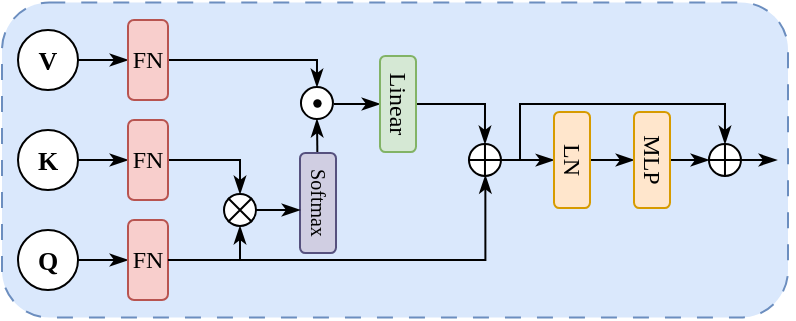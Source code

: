<mxfile version="26.1.1">
  <diagram name="第 1 页" id="IwsUlqprveQ5Fm9F_jFR">
    <mxGraphModel dx="517" dy="257" grid="1" gridSize="10" guides="1" tooltips="1" connect="1" arrows="1" fold="1" page="1" pageScale="1" pageWidth="827" pageHeight="1169" math="0" shadow="0">
      <root>
        <mxCell id="0" />
        <mxCell id="1" parent="0" />
        <mxCell id="uOTj7jRji0M_4ZIJ3NGh-1" value="" style="rounded=1;whiteSpace=wrap;html=1;fillColor=#dae8fc;fontFamily=Times New Roman;strokeColor=#6c8ebf;dashed=1;dashPattern=8 8;" vertex="1" parent="1">
          <mxGeometry x="197" y="256.25" width="393" height="157.5" as="geometry" />
        </mxCell>
        <mxCell id="uOTj7jRji0M_4ZIJ3NGh-2" style="edgeStyle=orthogonalEdgeStyle;rounded=0;orthogonalLoop=1;jettySize=auto;html=1;entryX=0;entryY=0.5;entryDx=0;entryDy=0;endArrow=classicThin;endFill=1;fontFamily=Times New Roman;" edge="1" parent="1" source="uOTj7jRji0M_4ZIJ3NGh-3" target="uOTj7jRji0M_4ZIJ3NGh-10">
          <mxGeometry relative="1" as="geometry" />
        </mxCell>
        <mxCell id="uOTj7jRji0M_4ZIJ3NGh-3" value="V" style="ellipse;whiteSpace=wrap;html=1;aspect=fixed;fontFamily=Times New Roman;fontStyle=1;fontSize=13;" vertex="1" parent="1">
          <mxGeometry x="205" y="270" width="30" height="30" as="geometry" />
        </mxCell>
        <mxCell id="uOTj7jRji0M_4ZIJ3NGh-4" style="edgeStyle=orthogonalEdgeStyle;shape=connector;rounded=0;orthogonalLoop=1;jettySize=auto;html=1;entryX=0;entryY=0.5;entryDx=0;entryDy=0;strokeColor=default;align=center;verticalAlign=middle;fontFamily=Times New Roman;fontSize=11;fontColor=default;labelBackgroundColor=default;endArrow=classicThin;endFill=1;" edge="1" parent="1" source="uOTj7jRji0M_4ZIJ3NGh-5" target="uOTj7jRji0M_4ZIJ3NGh-12">
          <mxGeometry relative="1" as="geometry" />
        </mxCell>
        <mxCell id="uOTj7jRji0M_4ZIJ3NGh-5" value="K" style="ellipse;whiteSpace=wrap;html=1;aspect=fixed;fontFamily=Times New Roman;fontStyle=1;fontSize=13;" vertex="1" parent="1">
          <mxGeometry x="205" y="320" width="30" height="30" as="geometry" />
        </mxCell>
        <mxCell id="uOTj7jRji0M_4ZIJ3NGh-6" style="edgeStyle=orthogonalEdgeStyle;shape=connector;rounded=0;orthogonalLoop=1;jettySize=auto;html=1;entryX=0;entryY=0.5;entryDx=0;entryDy=0;strokeColor=default;align=center;verticalAlign=middle;fontFamily=Times New Roman;fontSize=11;fontColor=default;labelBackgroundColor=default;endArrow=classicThin;endFill=1;" edge="1" parent="1" source="uOTj7jRji0M_4ZIJ3NGh-7" target="uOTj7jRji0M_4ZIJ3NGh-14">
          <mxGeometry relative="1" as="geometry" />
        </mxCell>
        <mxCell id="uOTj7jRji0M_4ZIJ3NGh-7" value="Q" style="ellipse;whiteSpace=wrap;html=1;aspect=fixed;fontFamily=Times New Roman;fontStyle=1;fontSize=13;" vertex="1" parent="1">
          <mxGeometry x="205" y="370" width="30" height="30" as="geometry" />
        </mxCell>
        <mxCell id="uOTj7jRji0M_4ZIJ3NGh-9" style="edgeStyle=orthogonalEdgeStyle;shape=connector;rounded=0;orthogonalLoop=1;jettySize=auto;html=1;entryX=0.5;entryY=0;entryDx=0;entryDy=0;strokeColor=default;align=center;verticalAlign=middle;fontFamily=Helvetica;fontSize=11;fontColor=default;labelBackgroundColor=default;endArrow=classicThin;endFill=1;" edge="1" parent="1" source="uOTj7jRji0M_4ZIJ3NGh-10" target="uOTj7jRji0M_4ZIJ3NGh-40">
          <mxGeometry relative="1" as="geometry">
            <Array as="points">
              <mxPoint x="354" y="285" />
            </Array>
          </mxGeometry>
        </mxCell>
        <mxCell id="uOTj7jRji0M_4ZIJ3NGh-10" value="FN" style="rounded=1;whiteSpace=wrap;html=1;fontFamily=Times New Roman;fillColor=#f8cecc;strokeColor=#b85450;" vertex="1" parent="1">
          <mxGeometry x="260" y="265" width="20" height="40" as="geometry" />
        </mxCell>
        <mxCell id="uOTj7jRji0M_4ZIJ3NGh-11" style="edgeStyle=orthogonalEdgeStyle;shape=connector;rounded=0;orthogonalLoop=1;jettySize=auto;html=1;entryX=0.5;entryY=0;entryDx=0;entryDy=0;strokeColor=default;align=center;verticalAlign=middle;fontFamily=Times New Roman;fontSize=11;fontColor=default;labelBackgroundColor=default;endArrow=classicThin;endFill=1;" edge="1" parent="1" source="uOTj7jRji0M_4ZIJ3NGh-12" target="uOTj7jRji0M_4ZIJ3NGh-26">
          <mxGeometry relative="1" as="geometry">
            <mxPoint x="316" y="350" as="targetPoint" />
            <Array as="points">
              <mxPoint x="316" y="335" />
            </Array>
          </mxGeometry>
        </mxCell>
        <mxCell id="uOTj7jRji0M_4ZIJ3NGh-12" value="FN" style="rounded=1;whiteSpace=wrap;html=1;fontFamily=Times New Roman;fillColor=#f8cecc;strokeColor=#b85450;" vertex="1" parent="1">
          <mxGeometry x="260" y="315" width="20" height="40" as="geometry" />
        </mxCell>
        <mxCell id="uOTj7jRji0M_4ZIJ3NGh-13" style="edgeStyle=orthogonalEdgeStyle;shape=connector;rounded=0;orthogonalLoop=1;jettySize=auto;html=1;entryX=0.5;entryY=1;entryDx=0;entryDy=0;strokeColor=default;align=center;verticalAlign=middle;fontFamily=Times New Roman;fontSize=11;fontColor=default;labelBackgroundColor=default;endArrow=classicThin;endFill=1;" edge="1" parent="1" source="uOTj7jRji0M_4ZIJ3NGh-14" target="uOTj7jRji0M_4ZIJ3NGh-26">
          <mxGeometry relative="1" as="geometry">
            <mxPoint x="316" y="370" as="targetPoint" />
            <Array as="points">
              <mxPoint x="316" y="385" />
            </Array>
          </mxGeometry>
        </mxCell>
        <mxCell id="uOTj7jRji0M_4ZIJ3NGh-14" value="FN" style="rounded=1;whiteSpace=wrap;html=1;fontFamily=Times New Roman;fillColor=#f8cecc;strokeColor=#b85450;" vertex="1" parent="1">
          <mxGeometry x="260" y="365" width="20" height="40" as="geometry" />
        </mxCell>
        <mxCell id="uOTj7jRji0M_4ZIJ3NGh-15" style="shape=connector;rounded=0;orthogonalLoop=1;jettySize=auto;html=1;entryX=0.5;entryY=1;entryDx=0;entryDy=0;strokeColor=default;align=center;verticalAlign=middle;fontFamily=Helvetica;fontSize=11;fontColor=default;labelBackgroundColor=default;endArrow=classicThin;endFill=1;" edge="1" parent="1" source="uOTj7jRji0M_4ZIJ3NGh-16" target="uOTj7jRji0M_4ZIJ3NGh-40">
          <mxGeometry relative="1" as="geometry" />
        </mxCell>
        <mxCell id="uOTj7jRji0M_4ZIJ3NGh-16" value="Softmax" style="rounded=1;whiteSpace=wrap;html=1;horizontal=0;flipV=0;flipH=0;rotation=-180;fontFamily=Times New Roman;fillColor=#d0cee2;strokeColor=#56517e;spacingTop=-2;fontSize=10;" vertex="1" parent="1">
          <mxGeometry x="346" y="331.5" width="18" height="50" as="geometry" />
        </mxCell>
        <mxCell id="uOTj7jRji0M_4ZIJ3NGh-17" style="shape=connector;rounded=0;orthogonalLoop=1;jettySize=auto;html=1;entryX=1;entryY=0.5;entryDx=0;entryDy=0;strokeColor=default;align=center;verticalAlign=middle;fontFamily=Times New Roman;fontSize=11;fontColor=default;labelBackgroundColor=default;endArrow=classicThin;endFill=1;exitX=1;exitY=0.5;exitDx=0;exitDy=0;" edge="1" parent="1" target="uOTj7jRji0M_4ZIJ3NGh-19">
          <mxGeometry relative="1" as="geometry">
            <mxPoint x="363" y="307" as="sourcePoint" />
            <mxPoint x="384.0" y="307" as="targetPoint" />
          </mxGeometry>
        </mxCell>
        <mxCell id="uOTj7jRji0M_4ZIJ3NGh-18" style="edgeStyle=orthogonalEdgeStyle;shape=connector;rounded=0;orthogonalLoop=1;jettySize=auto;html=1;entryX=0.5;entryY=0;entryDx=0;entryDy=0;strokeColor=default;align=center;verticalAlign=middle;fontFamily=Times New Roman;fontSize=11;fontColor=default;labelBackgroundColor=default;endArrow=classicThin;endFill=1;" edge="1" parent="1" source="uOTj7jRji0M_4ZIJ3NGh-19" target="uOTj7jRji0M_4ZIJ3NGh-31">
          <mxGeometry relative="1" as="geometry" />
        </mxCell>
        <mxCell id="uOTj7jRji0M_4ZIJ3NGh-19" value="Linear" style="rounded=1;whiteSpace=wrap;html=1;horizontal=0;rotation=-180;fontFamily=Times New Roman;fillColor=#d5e8d4;strokeColor=#82b366;" vertex="1" parent="1">
          <mxGeometry x="386" y="283" width="18" height="48" as="geometry" />
        </mxCell>
        <mxCell id="uOTj7jRji0M_4ZIJ3NGh-20" style="edgeStyle=orthogonalEdgeStyle;shape=connector;rounded=0;orthogonalLoop=1;jettySize=auto;html=1;entryX=1;entryY=0.5;entryDx=0;entryDy=0;strokeColor=default;align=center;verticalAlign=middle;fontFamily=Times New Roman;fontSize=11;fontColor=default;labelBackgroundColor=default;endArrow=classicThin;endFill=1;" edge="1" parent="1" target="uOTj7jRji0M_4ZIJ3NGh-22">
          <mxGeometry relative="1" as="geometry">
            <mxPoint x="446.0" y="335.014" as="sourcePoint" />
          </mxGeometry>
        </mxCell>
        <mxCell id="uOTj7jRji0M_4ZIJ3NGh-21" style="edgeStyle=orthogonalEdgeStyle;shape=connector;rounded=0;orthogonalLoop=1;jettySize=auto;html=1;entryX=1;entryY=0.5;entryDx=0;entryDy=0;strokeColor=default;align=center;verticalAlign=middle;fontFamily=Times New Roman;fontSize=11;fontColor=default;labelBackgroundColor=default;endArrow=classicThin;endFill=1;" edge="1" parent="1" source="uOTj7jRji0M_4ZIJ3NGh-22" target="uOTj7jRji0M_4ZIJ3NGh-24">
          <mxGeometry relative="1" as="geometry" />
        </mxCell>
        <mxCell id="uOTj7jRji0M_4ZIJ3NGh-22" value="LN" style="rounded=1;whiteSpace=wrap;html=1;fontFamily=Times New Roman;horizontal=0;rotation=-180;fillColor=#ffe6cc;strokeColor=#d79b00;" vertex="1" parent="1">
          <mxGeometry x="473" y="311" width="18" height="48" as="geometry" />
        </mxCell>
        <mxCell id="uOTj7jRji0M_4ZIJ3NGh-23" style="edgeStyle=orthogonalEdgeStyle;shape=connector;rounded=0;orthogonalLoop=1;jettySize=auto;html=1;entryX=0;entryY=0.5;entryDx=0;entryDy=0;strokeColor=default;align=center;verticalAlign=middle;fontFamily=Times New Roman;fontSize=11;fontColor=default;labelBackgroundColor=default;endArrow=classicThin;endFill=1;" edge="1" parent="1">
          <mxGeometry relative="1" as="geometry">
            <mxPoint x="531" y="335.0" as="sourcePoint" />
            <mxPoint x="550.48" y="335.0" as="targetPoint" />
          </mxGeometry>
        </mxCell>
        <mxCell id="uOTj7jRji0M_4ZIJ3NGh-24" value="MLP" style="rounded=1;whiteSpace=wrap;html=1;fontFamily=Times New Roman;horizontal=0;rotation=-180;fillColor=#ffe6cc;strokeColor=#d79b00;" vertex="1" parent="1">
          <mxGeometry x="513" y="311" width="18" height="48" as="geometry" />
        </mxCell>
        <mxCell id="uOTj7jRji0M_4ZIJ3NGh-25" value="" style="group;fontFamily=Times New Roman;" vertex="1" connectable="0" parent="1">
          <mxGeometry x="308" y="352" width="16" height="16" as="geometry" />
        </mxCell>
        <mxCell id="uOTj7jRji0M_4ZIJ3NGh-26" value="" style="ellipse;whiteSpace=wrap;html=1;aspect=fixed;fontFamily=Times New Roman;" vertex="1" parent="uOTj7jRji0M_4ZIJ3NGh-25">
          <mxGeometry width="16" height="16" as="geometry" />
        </mxCell>
        <mxCell id="uOTj7jRji0M_4ZIJ3NGh-27" value="" style="shape=umlDestroy;whiteSpace=wrap;html=1;strokeWidth=1;targetShapes=umlLifeline;fontFamily=Times New Roman;fontSize=11;fontColor=default;labelBackgroundColor=default;" vertex="1" parent="uOTj7jRji0M_4ZIJ3NGh-25">
          <mxGeometry x="2.004" y="2.004" width="12" height="12" as="geometry" />
        </mxCell>
        <mxCell id="uOTj7jRji0M_4ZIJ3NGh-30" style="edgeStyle=orthogonalEdgeStyle;shape=connector;rounded=0;orthogonalLoop=1;jettySize=auto;html=1;entryX=0.5;entryY=0;entryDx=0;entryDy=0;strokeColor=default;align=center;verticalAlign=middle;fontFamily=Times New Roman;fontSize=11;fontColor=default;labelBackgroundColor=default;endArrow=classicThin;endFill=1;" edge="1" parent="1" source="uOTj7jRji0M_4ZIJ3NGh-31" target="uOTj7jRji0M_4ZIJ3NGh-33">
          <mxGeometry relative="1" as="geometry">
            <Array as="points">
              <mxPoint x="456" y="335" />
              <mxPoint x="456" y="307" />
              <mxPoint x="558" y="307" />
            </Array>
          </mxGeometry>
        </mxCell>
        <mxCell id="uOTj7jRji0M_4ZIJ3NGh-31" value="" style="ellipse;whiteSpace=wrap;html=1;aspect=fixed;container=0;fontFamily=Times New Roman;" vertex="1" parent="1">
          <mxGeometry x="430.48" y="327" width="16" height="16" as="geometry" />
        </mxCell>
        <mxCell id="uOTj7jRji0M_4ZIJ3NGh-32" value="" style="shape=umlDestroy;whiteSpace=wrap;html=1;strokeWidth=1;targetShapes=umlLifeline;fontFamily=Times New Roman;fontSize=11;fontColor=default;labelBackgroundColor=default;container=0;rotation=45;" vertex="1" parent="1">
          <mxGeometry x="432.484" y="329" width="12" height="12" as="geometry" />
        </mxCell>
        <mxCell id="uOTj7jRji0M_4ZIJ3NGh-33" value="" style="ellipse;whiteSpace=wrap;html=1;aspect=fixed;container=0;fontFamily=Times New Roman;" vertex="1" parent="1">
          <mxGeometry x="550.48" y="327" width="16" height="16" as="geometry" />
        </mxCell>
        <mxCell id="uOTj7jRji0M_4ZIJ3NGh-34" value="" style="shape=umlDestroy;whiteSpace=wrap;html=1;strokeWidth=1;targetShapes=umlLifeline;fontFamily=Times New Roman;fontSize=11;fontColor=default;labelBackgroundColor=default;container=0;rotation=45;" vertex="1" parent="1">
          <mxGeometry x="552.484" y="329.004" width="12" height="12" as="geometry" />
        </mxCell>
        <mxCell id="uOTj7jRji0M_4ZIJ3NGh-35" style="edgeStyle=orthogonalEdgeStyle;shape=connector;rounded=0;orthogonalLoop=1;jettySize=auto;html=1;entryX=1;entryY=0.5;entryDx=0;entryDy=0;strokeColor=default;align=center;verticalAlign=middle;fontFamily=Times New Roman;fontSize=11;fontColor=default;labelBackgroundColor=default;endArrow=classicThin;endFill=1;" edge="1" parent="1">
          <mxGeometry relative="1" as="geometry">
            <mxPoint x="324.004" y="360" as="sourcePoint" />
            <mxPoint x="346" y="360" as="targetPoint" />
          </mxGeometry>
        </mxCell>
        <mxCell id="uOTj7jRji0M_4ZIJ3NGh-37" style="edgeStyle=orthogonalEdgeStyle;shape=connector;rounded=0;orthogonalLoop=1;jettySize=auto;html=1;entryX=0;entryY=0.5;entryDx=0;entryDy=0;strokeColor=default;align=center;verticalAlign=middle;fontFamily=Times New Roman;fontSize=11;fontColor=default;labelBackgroundColor=default;endArrow=classicThin;endFill=1;" edge="1" parent="1">
          <mxGeometry relative="1" as="geometry">
            <mxPoint x="565" y="335.0" as="sourcePoint" />
            <mxPoint x="584.48" y="335.0" as="targetPoint" />
          </mxGeometry>
        </mxCell>
        <mxCell id="uOTj7jRji0M_4ZIJ3NGh-38" style="edgeStyle=orthogonalEdgeStyle;shape=connector;rounded=0;orthogonalLoop=1;jettySize=auto;html=1;entryX=0.963;entryY=0.94;entryDx=0;entryDy=0;entryPerimeter=0;strokeColor=default;align=center;verticalAlign=middle;fontFamily=Helvetica;fontSize=11;fontColor=default;labelBackgroundColor=default;endArrow=classicThin;endFill=1;" edge="1" parent="1" source="uOTj7jRji0M_4ZIJ3NGh-14" target="uOTj7jRji0M_4ZIJ3NGh-32">
          <mxGeometry relative="1" as="geometry" />
        </mxCell>
        <mxCell id="uOTj7jRji0M_4ZIJ3NGh-39" value="" style="group;fontFamily=Times New Roman;" vertex="1" connectable="0" parent="1">
          <mxGeometry x="345.998" y="298.028" width="18.482" height="18.482" as="geometry" />
        </mxCell>
        <mxCell id="uOTj7jRji0M_4ZIJ3NGh-40" value="" style="ellipse;whiteSpace=wrap;html=1;aspect=fixed;container=0;fontFamily=Times New Roman;" vertex="1" parent="uOTj7jRji0M_4ZIJ3NGh-39">
          <mxGeometry x="0.482" y="0.482" width="16" height="16" as="geometry" />
        </mxCell>
        <mxCell id="uOTj7jRji0M_4ZIJ3NGh-41" value="" style="shape=waypoint;sketch=0;fillStyle=solid;size=6;pointerEvents=1;points=[];fillColor=none;resizable=0;rotatable=0;perimeter=centerPerimeter;snapToPoint=1;fontFamily=Times New Roman;fontSize=11;fontColor=default;labelBackgroundColor=default;strokeWidth=0.1;" vertex="1" parent="uOTj7jRji0M_4ZIJ3NGh-39">
          <mxGeometry x="-1.518" y="-1.518" width="20" height="20" as="geometry" />
        </mxCell>
      </root>
    </mxGraphModel>
  </diagram>
</mxfile>
